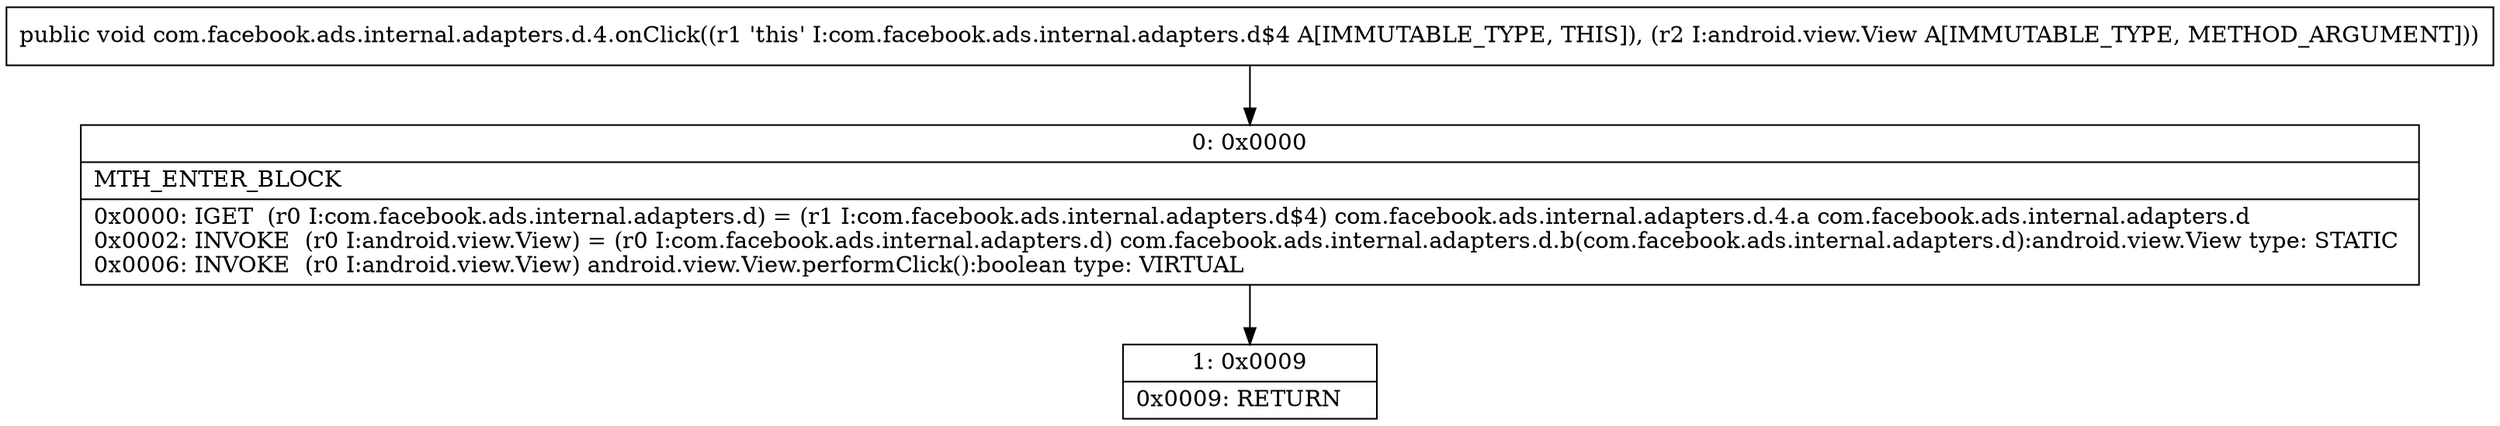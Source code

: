 digraph "CFG forcom.facebook.ads.internal.adapters.d.4.onClick(Landroid\/view\/View;)V" {
Node_0 [shape=record,label="{0\:\ 0x0000|MTH_ENTER_BLOCK\l|0x0000: IGET  (r0 I:com.facebook.ads.internal.adapters.d) = (r1 I:com.facebook.ads.internal.adapters.d$4) com.facebook.ads.internal.adapters.d.4.a com.facebook.ads.internal.adapters.d \l0x0002: INVOKE  (r0 I:android.view.View) = (r0 I:com.facebook.ads.internal.adapters.d) com.facebook.ads.internal.adapters.d.b(com.facebook.ads.internal.adapters.d):android.view.View type: STATIC \l0x0006: INVOKE  (r0 I:android.view.View) android.view.View.performClick():boolean type: VIRTUAL \l}"];
Node_1 [shape=record,label="{1\:\ 0x0009|0x0009: RETURN   \l}"];
MethodNode[shape=record,label="{public void com.facebook.ads.internal.adapters.d.4.onClick((r1 'this' I:com.facebook.ads.internal.adapters.d$4 A[IMMUTABLE_TYPE, THIS]), (r2 I:android.view.View A[IMMUTABLE_TYPE, METHOD_ARGUMENT])) }"];
MethodNode -> Node_0;
Node_0 -> Node_1;
}

